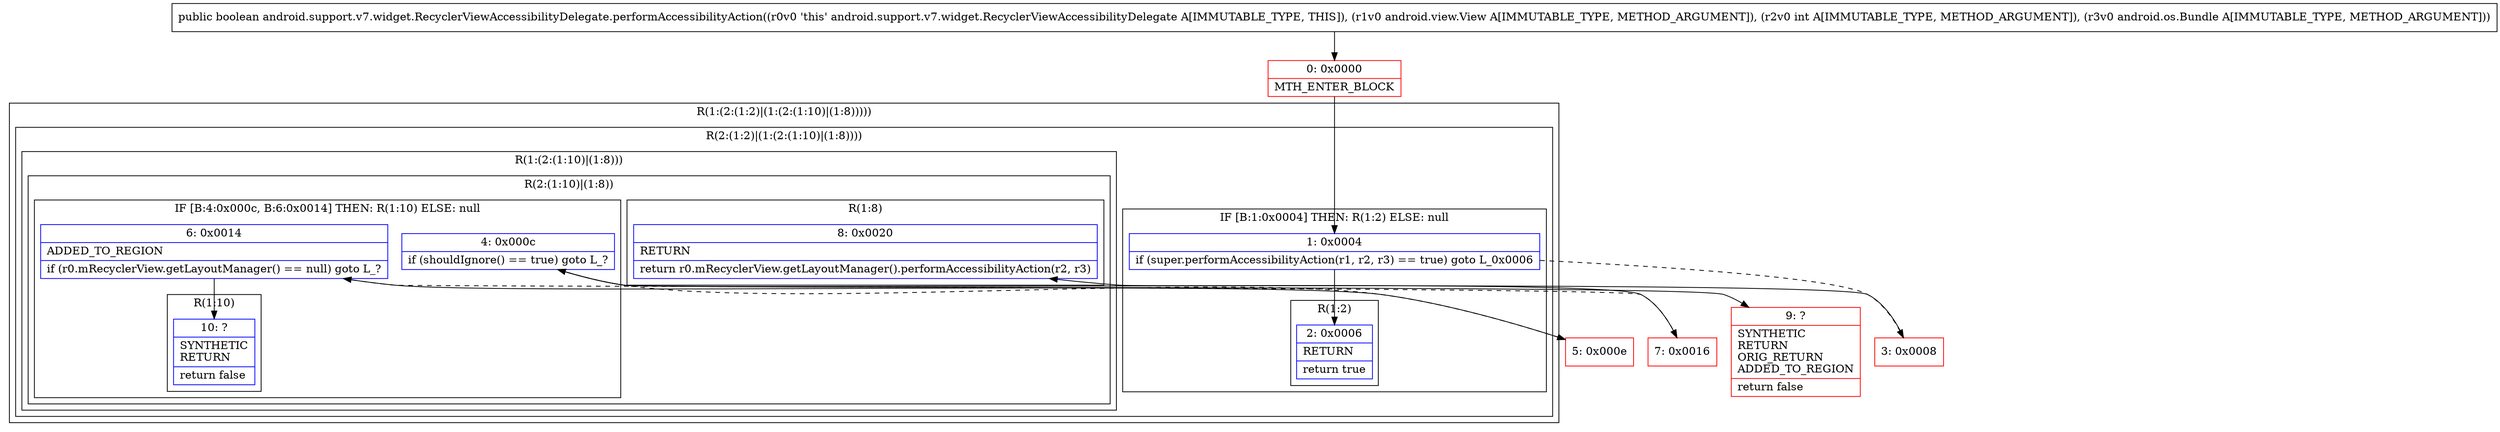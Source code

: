digraph "CFG forandroid.support.v7.widget.RecyclerViewAccessibilityDelegate.performAccessibilityAction(Landroid\/view\/View;ILandroid\/os\/Bundle;)Z" {
subgraph cluster_Region_105824609 {
label = "R(1:(2:(1:2)|(1:(2:(1:10)|(1:8)))))";
node [shape=record,color=blue];
subgraph cluster_Region_2123037450 {
label = "R(2:(1:2)|(1:(2:(1:10)|(1:8))))";
node [shape=record,color=blue];
subgraph cluster_IfRegion_163541602 {
label = "IF [B:1:0x0004] THEN: R(1:2) ELSE: null";
node [shape=record,color=blue];
Node_1 [shape=record,label="{1\:\ 0x0004|if (super.performAccessibilityAction(r1, r2, r3) == true) goto L_0x0006\l}"];
subgraph cluster_Region_1110446551 {
label = "R(1:2)";
node [shape=record,color=blue];
Node_2 [shape=record,label="{2\:\ 0x0006|RETURN\l|return true\l}"];
}
}
subgraph cluster_Region_839226681 {
label = "R(1:(2:(1:10)|(1:8)))";
node [shape=record,color=blue];
subgraph cluster_Region_469658328 {
label = "R(2:(1:10)|(1:8))";
node [shape=record,color=blue];
subgraph cluster_IfRegion_1763719079 {
label = "IF [B:4:0x000c, B:6:0x0014] THEN: R(1:10) ELSE: null";
node [shape=record,color=blue];
Node_4 [shape=record,label="{4\:\ 0x000c|if (shouldIgnore() == true) goto L_?\l}"];
Node_6 [shape=record,label="{6\:\ 0x0014|ADDED_TO_REGION\l|if (r0.mRecyclerView.getLayoutManager() == null) goto L_?\l}"];
subgraph cluster_Region_727461373 {
label = "R(1:10)";
node [shape=record,color=blue];
Node_10 [shape=record,label="{10\:\ ?|SYNTHETIC\lRETURN\l|return false\l}"];
}
}
subgraph cluster_Region_904841714 {
label = "R(1:8)";
node [shape=record,color=blue];
Node_8 [shape=record,label="{8\:\ 0x0020|RETURN\l|return r0.mRecyclerView.getLayoutManager().performAccessibilityAction(r2, r3)\l}"];
}
}
}
}
}
Node_0 [shape=record,color=red,label="{0\:\ 0x0000|MTH_ENTER_BLOCK\l}"];
Node_3 [shape=record,color=red,label="{3\:\ 0x0008}"];
Node_5 [shape=record,color=red,label="{5\:\ 0x000e}"];
Node_7 [shape=record,color=red,label="{7\:\ 0x0016}"];
Node_9 [shape=record,color=red,label="{9\:\ ?|SYNTHETIC\lRETURN\lORIG_RETURN\lADDED_TO_REGION\l|return false\l}"];
MethodNode[shape=record,label="{public boolean android.support.v7.widget.RecyclerViewAccessibilityDelegate.performAccessibilityAction((r0v0 'this' android.support.v7.widget.RecyclerViewAccessibilityDelegate A[IMMUTABLE_TYPE, THIS]), (r1v0 android.view.View A[IMMUTABLE_TYPE, METHOD_ARGUMENT]), (r2v0 int A[IMMUTABLE_TYPE, METHOD_ARGUMENT]), (r3v0 android.os.Bundle A[IMMUTABLE_TYPE, METHOD_ARGUMENT])) }"];
MethodNode -> Node_0;
Node_1 -> Node_2;
Node_1 -> Node_3[style=dashed];
Node_4 -> Node_5[style=dashed];
Node_4 -> Node_9;
Node_6 -> Node_7[style=dashed];
Node_6 -> Node_10;
Node_0 -> Node_1;
Node_3 -> Node_4;
Node_5 -> Node_6;
Node_7 -> Node_8;
}

